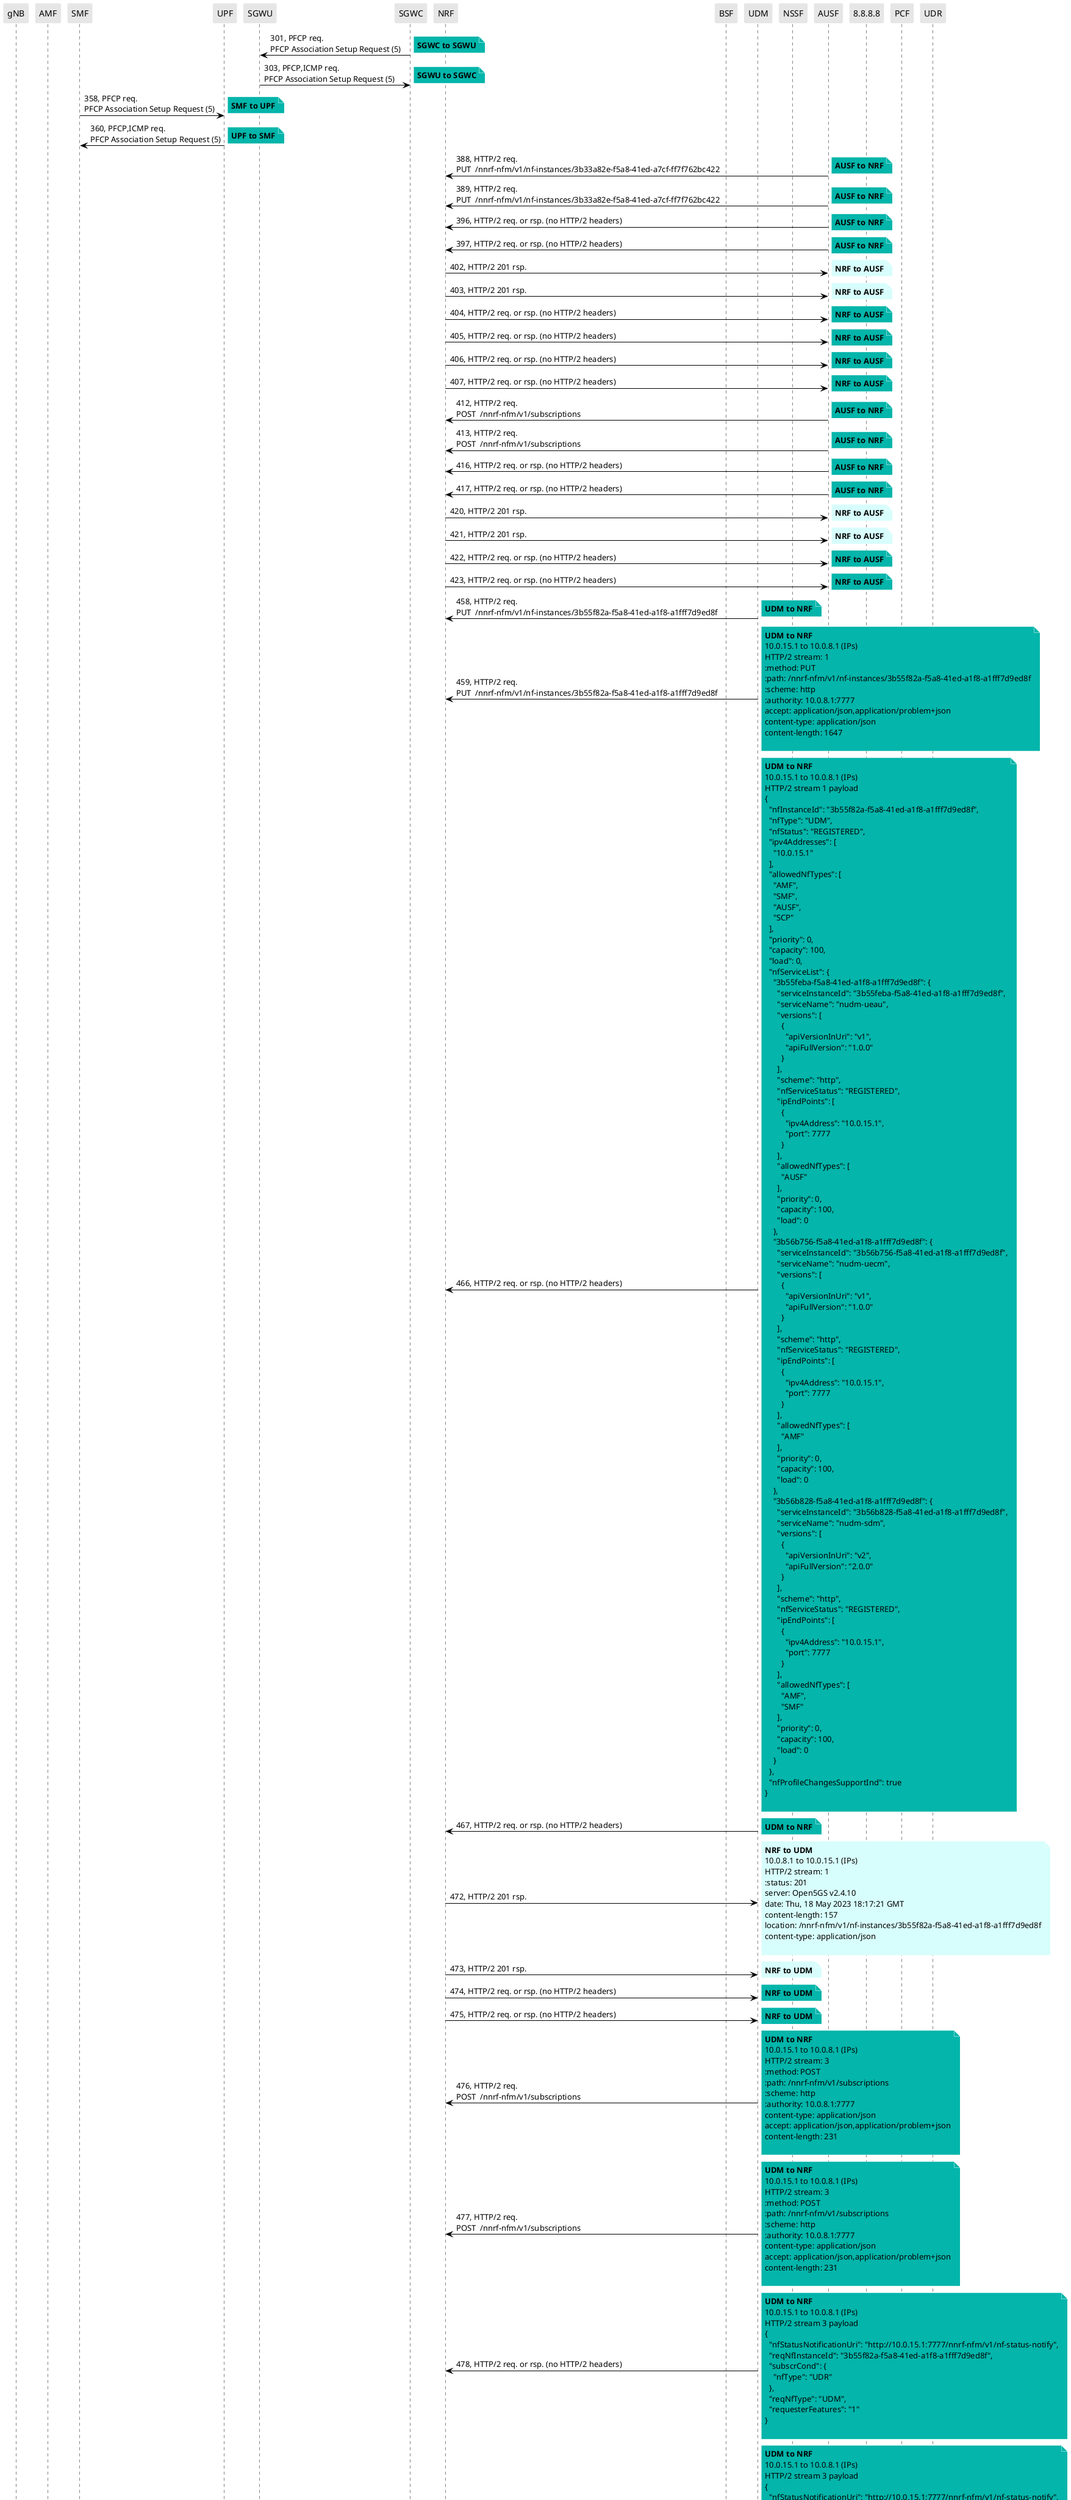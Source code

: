 @startuml
skinparam shadowing false
skinparam NoteBorderColor white
skinparam sequence {
    ArrowColor black
    LifeLineBorderColor black
    LifeLineBackgroundColor black
    ParticipantBorderColor white
    ParticipantBackgroundColor #e6e6e6
}
participant "gNB"
participant "AMF"
participant "SMF"
participant "UPF"
participant "SGWU"
participant "SGWC"
participant "NRF"
participant "BSF"
participant "UDM"
participant "NSSF"
participant "AUSF"
participant "8.8.8.8"
participant "PCF"
participant "UDR"

"SGWC" -> "SGWU": 301, PFCP req.\nPFCP Association Setup Request (5)

note right #03B5AA
**SGWC to SGWU**
end note

"SGWU" -> "SGWC": 303, PFCP,ICMP req.\nPFCP Association Setup Request (5)

note right #03B5AA
**SGWU to SGWC**
end note

"SMF" -> "UPF": 358, PFCP req.\nPFCP Association Setup Request (5)

note right #03B5AA
**SMF to UPF**
end note

"UPF" -> "SMF": 360, PFCP,ICMP req.\nPFCP Association Setup Request (5)

note right #03B5AA
**UPF to SMF**
end note

"AUSF" -> "NRF": 388, HTTP/2 req.\nPUT  /nnrf-nfm/v1/nf-instances/3b33a82e-f5a8-41ed-a7cf-ff7f762bc422

note right #03B5AA
**AUSF to NRF**
end note

"AUSF" -> "NRF": 389, HTTP/2 req.\nPUT  /nnrf-nfm/v1/nf-instances/3b33a82e-f5a8-41ed-a7cf-ff7f762bc422

note right #03B5AA
**AUSF to NRF**
end note

"AUSF" -> "NRF": 396, HTTP/2 req. or rsp. (no HTTP/2 headers)

note right #03B5AA
**AUSF to NRF**
end note

"AUSF" -> "NRF": 397, HTTP/2 req. or rsp. (no HTTP/2 headers)

note right #03B5AA
**AUSF to NRF**
end note

"NRF" -> "AUSF": 402, HTTP/2 201 rsp.

note right #D7FEFC
**NRF to AUSF**
end note

"NRF" -> "AUSF": 403, HTTP/2 201 rsp.

note right #D7FEFC
**NRF to AUSF**
end note

"NRF" -> "AUSF": 404, HTTP/2 req. or rsp. (no HTTP/2 headers)

note right #03B5AA
**NRF to AUSF**
end note

"NRF" -> "AUSF": 405, HTTP/2 req. or rsp. (no HTTP/2 headers)

note right #03B5AA
**NRF to AUSF**
end note

"NRF" -> "AUSF": 406, HTTP/2 req. or rsp. (no HTTP/2 headers)

note right #03B5AA
**NRF to AUSF**
end note

"NRF" -> "AUSF": 407, HTTP/2 req. or rsp. (no HTTP/2 headers)

note right #03B5AA
**NRF to AUSF**
end note

"AUSF" -> "NRF": 412, HTTP/2 req.\nPOST  /nnrf-nfm/v1/subscriptions

note right #03B5AA
**AUSF to NRF**
end note

"AUSF" -> "NRF": 413, HTTP/2 req.\nPOST  /nnrf-nfm/v1/subscriptions

note right #03B5AA
**AUSF to NRF**
end note

"AUSF" -> "NRF": 416, HTTP/2 req. or rsp. (no HTTP/2 headers)

note right #03B5AA
**AUSF to NRF**
end note

"AUSF" -> "NRF": 417, HTTP/2 req. or rsp. (no HTTP/2 headers)

note right #03B5AA
**AUSF to NRF**
end note

"NRF" -> "AUSF": 420, HTTP/2 201 rsp.

note right #D7FEFC
**NRF to AUSF**
end note

"NRF" -> "AUSF": 421, HTTP/2 201 rsp.

note right #D7FEFC
**NRF to AUSF**
end note

"NRF" -> "AUSF": 422, HTTP/2 req. or rsp. (no HTTP/2 headers)

note right #03B5AA
**NRF to AUSF**
end note

"NRF" -> "AUSF": 423, HTTP/2 req. or rsp. (no HTTP/2 headers)

note right #03B5AA
**NRF to AUSF**
end note

"UDM" -> "NRF": 458, HTTP/2 req.\nPUT  /nnrf-nfm/v1/nf-instances/3b55f82a-f5a8-41ed-a1f8-a1fff7d9ed8f

note right #03B5AA
**UDM to NRF**
end note

"UDM" -> "NRF": 459, HTTP/2 req.\nPUT  /nnrf-nfm/v1/nf-instances/3b55f82a-f5a8-41ed-a1f8-a1fff7d9ed8f

note right #03B5AA
**UDM to NRF**
10.0.15.1 to 10.0.8.1 (IPs)
HTTP/2 stream: 1
:method: PUT
:path: /nnrf-nfm/v1/nf-instances/3b55f82a-f5a8-41ed-a1f8-a1fff7d9ed8f
:scheme: http
:authority: 10.0.8.1:7777
accept: application/json,application/problem+json
content-type: application/json
content-length: 1647

end note

"UDM" -> "NRF": 466, HTTP/2 req. or rsp. (no HTTP/2 headers)

note right #03B5AA
**UDM to NRF**
10.0.15.1 to 10.0.8.1 (IPs)
HTTP/2 stream 1 payload
{
  "nfInstanceId": "3b55f82a-f5a8-41ed-a1f8-a1fff7d9ed8f",
  "nfType": "UDM",
  "nfStatus": "REGISTERED",
  "ipv4Addresses": [
    "10.0.15.1"
  ],
  "allowedNfTypes": [
    "AMF",
    "SMF",
    "AUSF",
    "SCP"
  ],
  "priority": 0,
  "capacity": 100,
  "load": 0,
  "nfServiceList": {
    "3b55feba-f5a8-41ed-a1f8-a1fff7d9ed8f": {
      "serviceInstanceId": "3b55feba-f5a8-41ed-a1f8-a1fff7d9ed8f",
      "serviceName": "nudm-ueau",
      "versions": [
        {
          "apiVersionInUri": "v1",
          "apiFullVersion": "1.0.0"
        }
      ],
      "scheme": "http",
      "nfServiceStatus": "REGISTERED",
      "ipEndPoints": [
        {
          "ipv4Address": "10.0.15.1",
          "port": 7777
        }
      ],
      "allowedNfTypes": [
        "AUSF"
      ],
      "priority": 0,
      "capacity": 100,
      "load": 0
    },
    "3b56b756-f5a8-41ed-a1f8-a1fff7d9ed8f": {
      "serviceInstanceId": "3b56b756-f5a8-41ed-a1f8-a1fff7d9ed8f",
      "serviceName": "nudm-uecm",
      "versions": [
        {
          "apiVersionInUri": "v1",
          "apiFullVersion": "1.0.0"
        }
      ],
      "scheme": "http",
      "nfServiceStatus": "REGISTERED",
      "ipEndPoints": [
        {
          "ipv4Address": "10.0.15.1",
          "port": 7777
        }
      ],
      "allowedNfTypes": [
        "AMF"
      ],
      "priority": 0,
      "capacity": 100,
      "load": 0
    },
    "3b56b828-f5a8-41ed-a1f8-a1fff7d9ed8f": {
      "serviceInstanceId": "3b56b828-f5a8-41ed-a1f8-a1fff7d9ed8f",
      "serviceName": "nudm-sdm",
      "versions": [
        {
          "apiVersionInUri": "v2",
          "apiFullVersion": "2.0.0"
        }
      ],
      "scheme": "http",
      "nfServiceStatus": "REGISTERED",
      "ipEndPoints": [
        {
          "ipv4Address": "10.0.15.1",
          "port": 7777
        }
      ],
      "allowedNfTypes": [
        "AMF",
        "SMF"
      ],
      "priority": 0,
      "capacity": 100,
      "load": 0
    }
  },
  "nfProfileChangesSupportInd": true
}

end note

"UDM" -> "NRF": 467, HTTP/2 req. or rsp. (no HTTP/2 headers)

note right #03B5AA
**UDM to NRF**
end note

"NRF" -> "UDM": 472, HTTP/2 201 rsp.

note right #D7FEFC
**NRF to UDM**
10.0.8.1 to 10.0.15.1 (IPs)
HTTP/2 stream: 1
:status: 201
server: Open5GS v2.4.10
date: Thu, 18 May 2023 18:17:21 GMT
content-length: 157
location: /nnrf-nfm/v1/nf-instances/3b55f82a-f5a8-41ed-a1f8-a1fff7d9ed8f
content-type: application/json

end note

"NRF" -> "UDM": 473, HTTP/2 201 rsp.

note right #D7FEFC
**NRF to UDM**
end note

"NRF" -> "UDM": 474, HTTP/2 req. or rsp. (no HTTP/2 headers)

note right #03B5AA
**NRF to UDM**
end note

"NRF" -> "UDM": 475, HTTP/2 req. or rsp. (no HTTP/2 headers)

note right #03B5AA
**NRF to UDM**
end note

"UDM" -> "NRF": 476, HTTP/2 req.\nPOST  /nnrf-nfm/v1/subscriptions

note right #03B5AA
**UDM to NRF**
10.0.15.1 to 10.0.8.1 (IPs)
HTTP/2 stream: 3
:method: POST
:path: /nnrf-nfm/v1/subscriptions
:scheme: http
:authority: 10.0.8.1:7777
content-type: application/json
accept: application/json,application/problem+json
content-length: 231

end note

"UDM" -> "NRF": 477, HTTP/2 req.\nPOST  /nnrf-nfm/v1/subscriptions

note right #03B5AA
**UDM to NRF**
10.0.15.1 to 10.0.8.1 (IPs)
HTTP/2 stream: 3
:method: POST
:path: /nnrf-nfm/v1/subscriptions
:scheme: http
:authority: 10.0.8.1:7777
content-type: application/json
accept: application/json,application/problem+json
content-length: 231

end note

"UDM" -> "NRF": 478, HTTP/2 req. or rsp. (no HTTP/2 headers)

note right #03B5AA
**UDM to NRF**
10.0.15.1 to 10.0.8.1 (IPs)
HTTP/2 stream 3 payload
{
  "nfStatusNotificationUri": "http://10.0.15.1:7777/nnrf-nfm/v1/nf-status-notify",
  "reqNfInstanceId": "3b55f82a-f5a8-41ed-a1f8-a1fff7d9ed8f",
  "subscrCond": {
    "nfType": "UDR"
  },
  "reqNfType": "UDM",
  "requesterFeatures": "1"
}

end note

"UDM" -> "NRF": 479, HTTP/2 req. or rsp. (no HTTP/2 headers)

note right #03B5AA
**UDM to NRF**
10.0.15.1 to 10.0.8.1 (IPs)
HTTP/2 stream 3 payload
{
  "nfStatusNotificationUri": "http://10.0.15.1:7777/nnrf-nfm/v1/nf-status-notify",
  "reqNfInstanceId": "3b55f82a-f5a8-41ed-a1f8-a1fff7d9ed8f",
  "subscrCond": {
    "nfType": "UDR"
  },
  "reqNfType": "UDM",
  "requesterFeatures": "1"
}

end note

"NRF" -> "UDM": 482, HTTP/2 201 rsp.

note right #D7FEFC
**NRF to UDM**
10.0.8.1 to 10.0.15.1 (IPs)
HTTP/2 stream: 3
:status: 201
server: Open5GS v2.4.10
date: Thu, 18 May 2023 18:17:21 GMT
content-length: 346
location: /nnrf-nfm/v1/subscriptions
content-type: application/json

end note

"NRF" -> "UDM": 483, HTTP/2 201 rsp.

note right #D7FEFC
**NRF to UDM**
end note

"NRF" -> "UDM": 484, HTTP/2 req. or rsp. (no HTTP/2 headers)

note right #03B5AA
**NRF to UDM**
10.0.8.1 to 10.0.15.1 (IPs)
HTTP/2 stream 3 payload
{
  "nfStatusNotificationUri": "http://10.0.15.1:7777/nnrf-nfm/v1/nf-status-notify",
  "reqNfInstanceId": "3b55f82a-f5a8-41ed-a1f8-a1fff7d9ed8f",
  "subscrCond": {
    "nfType": "UDR"
  },
  "subscriptionId": "3b699b28-f5a8-41ed-9363-e1286cdc5296",
  "validityTime": "2023-05-19T20:17:21.844211+02:00",
  "reqNfType": "UDM",
  "nrfSupportedFeatures": "1"
}

end note

"NRF" -> "UDM": 485, HTTP/2 req. or rsp. (no HTTP/2 headers)

note right #03B5AA
**NRF to UDM**
end note

"SGWC" -> "SGWU": 488, PFCP req.\nPFCP Association Setup Request (5)

note right #03B5AA
**SGWC to SGWU**
end note

"SGWU" -> "SGWC": 490, PFCP rsp.\nPFCP Association Setup Response (6)

note right #D7FEFC
**SGWU to SGWC**
end note

"SGWU" -> "SGWC": 491, PFCP rsp.\nPFCP Association Setup Response (6)

note right #D7FEFC
**SGWU to SGWC**
end note

"PCF" -> "NRF": 540, HTTP/2 req.\nPUT  /nnrf-nfm/v1/nf-instances/3bda8e00-f5a8-41ed-8b25-8778ac8a932f

note right #03B5AA
**PCF to NRF**
end note

"PCF" -> "NRF": 541, HTTP/2 req.\nPUT  /nnrf-nfm/v1/nf-instances/3bda8e00-f5a8-41ed-8b25-8778ac8a932f

note right #03B5AA
**PCF to NRF**
end note

"PCF" -> "NRF": 548, HTTP/2 req. or rsp. (no HTTP/2 headers)

note right #03B5AA
**PCF to NRF**
end note

"PCF" -> "NRF": 549, HTTP/2 req. or rsp. (no HTTP/2 headers)

note right #03B5AA
**PCF to NRF**
end note

"NRF" -> "PCF": 554, HTTP/2 201 rsp.

note right #D7FEFC
**NRF to PCF**
end note

"NRF" -> "PCF": 555, HTTP/2 201 rsp.

note right #D7FEFC
**NRF to PCF**
end note

"NRF" -> "PCF": 556, HTTP/2 req. or rsp. (no HTTP/2 headers)

note right #03B5AA
**NRF to PCF**
end note

"NRF" -> "PCF": 557, HTTP/2 req. or rsp. (no HTTP/2 headers)

note right #03B5AA
**NRF to PCF**
end note

"PCF" -> "NRF": 560, HTTP/2 req.\nPOST  /nnrf-nfm/v1/subscriptions

note right #03B5AA
**PCF to NRF**
end note

"PCF" -> "NRF": 561, HTTP/2 req.\nPOST  /nnrf-nfm/v1/subscriptions

note right #03B5AA
**PCF to NRF**
end note

"PCF" -> "NRF": 562, HTTP/2 req. or rsp. (no HTTP/2 headers)

note right #03B5AA
**PCF to NRF**
end note

"PCF" -> "NRF": 563, HTTP/2 req. or rsp. (no HTTP/2 headers)

note right #03B5AA
**PCF to NRF**
end note

"NRF" -> "PCF": 566, HTTP/2 201 rsp.

note right #D7FEFC
**NRF to PCF**
end note

"NRF" -> "PCF": 567, HTTP/2 201 rsp.

note right #D7FEFC
**NRF to PCF**
end note

"NRF" -> "PCF": 568, HTTP/2 req. or rsp. (no HTTP/2 headers)

note right #03B5AA
**NRF to PCF**
end note

"NRF" -> "PCF": 569, HTTP/2 req. or rsp. (no HTTP/2 headers)

note right #03B5AA
**NRF to PCF**
end note

"PCF" -> "NRF": 570, HTTP/2 req.\nPOST  /nnrf-nfm/v1/subscriptions

note right #03B5AA
**PCF to NRF**
end note

"PCF" -> "NRF": 571, HTTP/2 req.\nPOST  /nnrf-nfm/v1/subscriptions

note right #03B5AA
**PCF to NRF**
end note

"PCF" -> "NRF": 572, HTTP/2 req. or rsp. (no HTTP/2 headers)

note right #03B5AA
**PCF to NRF**
end note

"PCF" -> "NRF": 573, HTTP/2 req. or rsp. (no HTTP/2 headers)

note right #03B5AA
**PCF to NRF**
end note

"NRF" -> "PCF": 576, HTTP/2 201 rsp.

note right #D7FEFC
**NRF to PCF**
end note

"NRF" -> "PCF": 577, HTTP/2 201 rsp.

note right #D7FEFC
**NRF to PCF**
end note

"NRF" -> "PCF": 578, HTTP/2 req. or rsp. (no HTTP/2 headers)

note right #03B5AA
**NRF to PCF**
end note

"NRF" -> "PCF": 579, HTTP/2 req. or rsp. (no HTTP/2 headers)

note right #03B5AA
**NRF to PCF**
end note

"NSSF" -> "NRF": 604, HTTP/2 req.\nPUT  /nnrf-nfm/v1/nf-instances/3c1774e6-f5a8-41ed-ba4e-c32b10ea0d21

note right #03B5AA
**NSSF to NRF**
end note

"NSSF" -> "NRF": 605, HTTP/2 req.\nPUT  /nnrf-nfm/v1/nf-instances/3c1774e6-f5a8-41ed-ba4e-c32b10ea0d21

note right #03B5AA
**NSSF to NRF**
end note

"NSSF" -> "NRF": 612, HTTP/2 req. or rsp. (no HTTP/2 headers)

note right #03B5AA
**NSSF to NRF**
end note

"NSSF" -> "NRF": 613, HTTP/2 req. or rsp. (no HTTP/2 headers)

note right #03B5AA
**NSSF to NRF**
end note

"NRF" -> "NSSF": 618, HTTP/2 201 rsp.

note right #D7FEFC
**NRF to NSSF**
end note

"NRF" -> "NSSF": 619, HTTP/2 201 rsp.

note right #D7FEFC
**NRF to NSSF**
end note

"NRF" -> "NSSF": 620, HTTP/2 req. or rsp. (no HTTP/2 headers)

note right #03B5AA
**NRF to NSSF**
end note

"NRF" -> "NSSF": 621, HTTP/2 req. or rsp. (no HTTP/2 headers)

note right #03B5AA
**NRF to NSSF**
end note

"NRF" -> "NSSF": 622, HTTP/2 req. or rsp. (no HTTP/2 headers)

note right #03B5AA
**NRF to NSSF**
end note

"NRF" -> "NSSF": 623, HTTP/2 req. or rsp. (no HTTP/2 headers)

note right #03B5AA
**NRF to NSSF**
end note

"SMF" -> "UPF": 631, PFCP req.\nPFCP Association Setup Request (5)

note right #03B5AA
**SMF to UPF**
end note

"UPF" -> "SMF": 633, PFCP,ICMP req.\nPFCP Association Setup Request (5)

note right #03B5AA
**UPF to SMF**
end note

"BSF" -> "NRF": 660, HTTP/2 req.\nPUT  /nnrf-nfm/v1/nf-instances/3c96ae14-f5a8-41ed-8877-3100fc40cf52

note right #03B5AA
**BSF to NRF**
end note

"BSF" -> "NRF": 661, HTTP/2 req.\nPUT  /nnrf-nfm/v1/nf-instances/3c96ae14-f5a8-41ed-8877-3100fc40cf52

note right #03B5AA
**BSF to NRF**
end note

"BSF" -> "NRF": 668, HTTP/2 req. or rsp. (no HTTP/2 headers)

note right #03B5AA
**BSF to NRF**
end note

"BSF" -> "NRF": 669, HTTP/2 req. or rsp. (no HTTP/2 headers)

note right #03B5AA
**BSF to NRF**
end note

"NRF" -> "BSF": 674, HTTP/2 201 rsp.

note right #D7FEFC
**NRF to BSF**
end note

"NRF" -> "BSF": 675, HTTP/2 201 rsp.

note right #D7FEFC
**NRF to BSF**
end note

"NRF" -> "BSF": 676, HTTP/2 req. or rsp. (no HTTP/2 headers)

note right #03B5AA
**NRF to BSF**
end note

"NRF" -> "BSF": 677, HTTP/2 req. or rsp. (no HTTP/2 headers)

note right #03B5AA
**NRF to BSF**
end note

"NRF" -> "BSF": 678, HTTP/2 req. or rsp. (no HTTP/2 headers)

note right #03B5AA
**NRF to BSF**
end note

"NRF" -> "BSF": 679, HTTP/2 req. or rsp. (no HTTP/2 headers)

note right #03B5AA
**NRF to BSF**
end note

"UDR" -> "NRF": 733, HTTP/2 req.\nPUT  /nnrf-nfm/v1/nf-instances/3ca68154-f5a8-41ed-9303-53ed3db54da8

note right #03B5AA
**UDR to NRF**
end note

"UDR" -> "NRF": 734, HTTP/2 req.\nPUT  /nnrf-nfm/v1/nf-instances/3ca68154-f5a8-41ed-9303-53ed3db54da8

note right #03B5AA
**UDR to NRF**
end note

"UDR" -> "NRF": 741, HTTP/2 req. or rsp. (no HTTP/2 headers)

note right #03B5AA
**UDR to NRF**
end note

"UDR" -> "NRF": 742, HTTP/2 req. or rsp. (no HTTP/2 headers)

note right #03B5AA
**UDR to NRF**
end note

"NRF" -> "UDR": 747, HTTP/2 201 rsp.

note right #D7FEFC
**NRF to UDR**
end note

"NRF" -> "UDR": 748, HTTP/2 201 rsp.

note right #D7FEFC
**NRF to UDR**
end note

"NRF" -> "UDR": 749, HTTP/2 req. or rsp. (no HTTP/2 headers)

note right #03B5AA
**NRF to UDR**
end note

"NRF" -> "UDR": 750, HTTP/2 req. or rsp. (no HTTP/2 headers)

note right #03B5AA
**NRF to UDR**
end note

"NRF" -> "UDR": 757, HTTP/2 req. or rsp. (no HTTP/2 headers)

note right #03B5AA
**NRF to UDR**
end note

"NRF" -> "UDR": 758, HTTP/2 req. or rsp. (no HTTP/2 headers)

note right #03B5AA
**NRF to UDR**
end note

"SMF" -> "UPF": 812, PFCP req.\nPFCP Association Setup Request (5)

note right #03B5AA
**SMF to UPF**
end note

"UPF" -> "SMF": 814, PFCP,ICMP req.\nPFCP Association Setup Request (5)

note right #03B5AA
**UPF to SMF**
end note

"AMF" -> "NRF": 970, HTTP/2 req.\nPUT  /nnrf-nfm/v1/nf-instances/3a52609e-f5a8-41ed-956c-a9071229793c

note right #03B5AA
**AMF to NRF**
end note

@enduml
